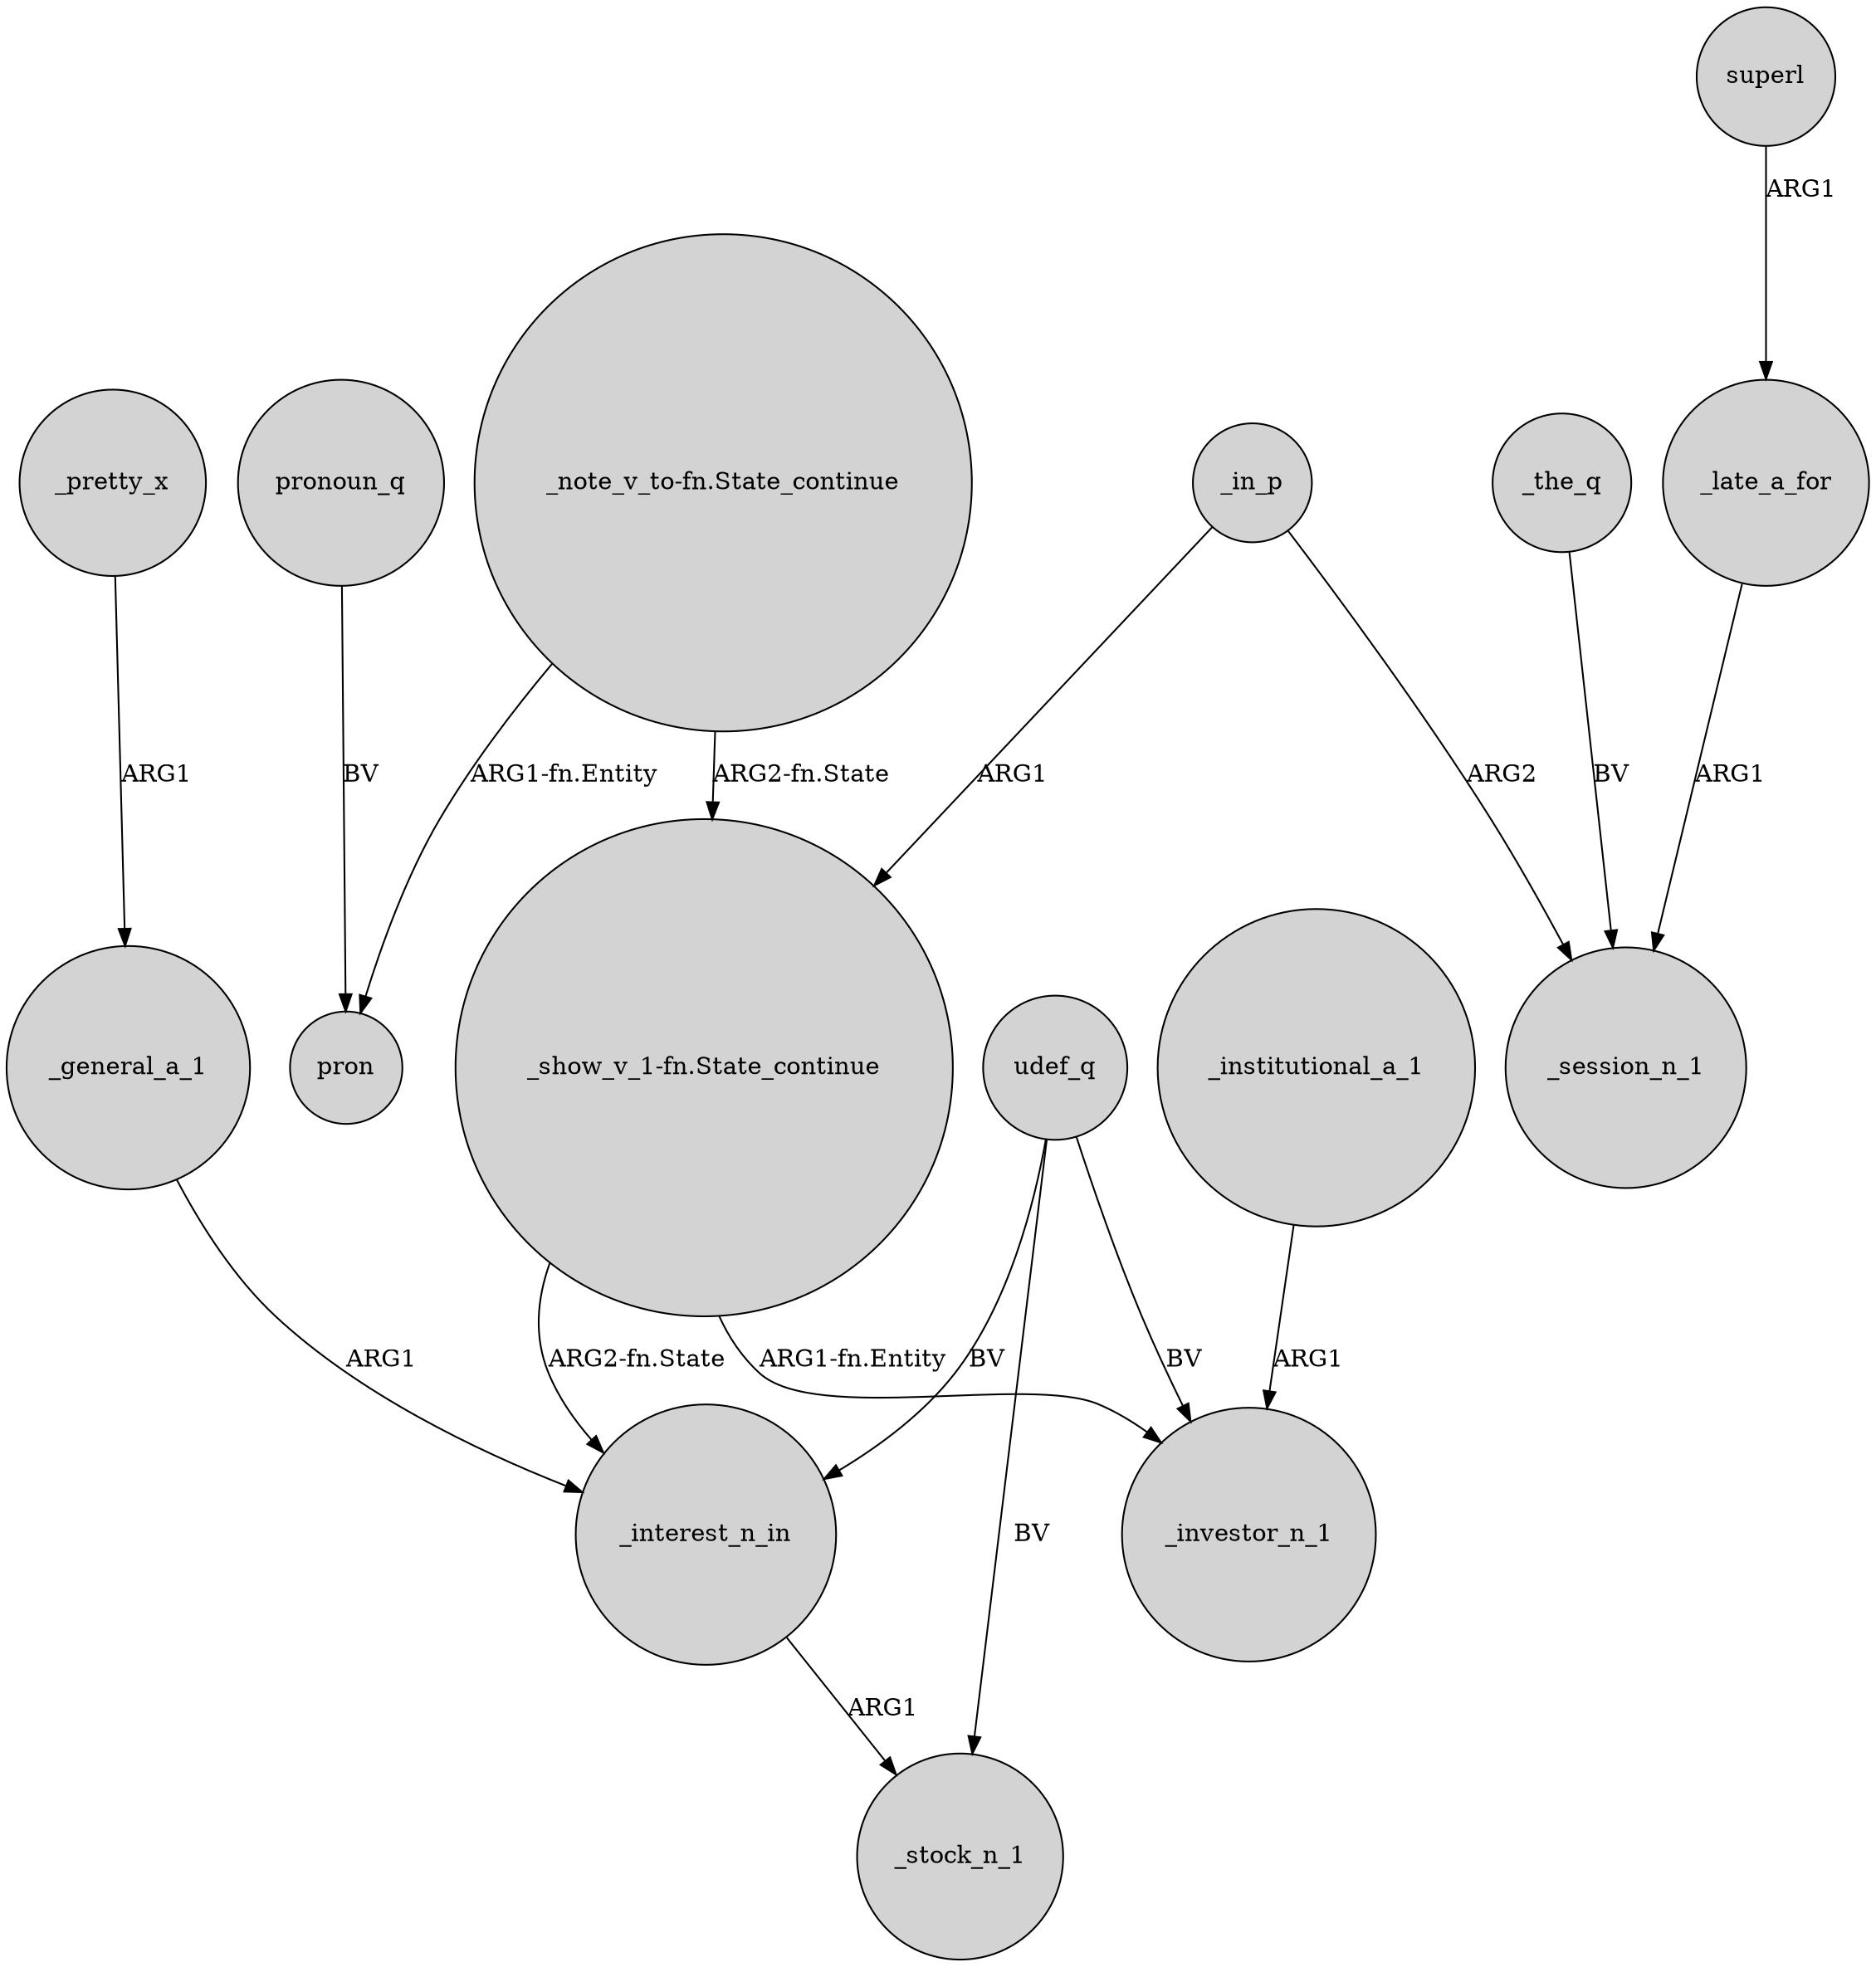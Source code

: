 digraph {
	node [shape=circle style=filled]
	"_note_v_to-fn.State_continue" -> "_show_v_1-fn.State_continue" [label="ARG2-fn.State"]
	udef_q -> _interest_n_in [label=BV]
	_interest_n_in -> _stock_n_1 [label=ARG1]
	_pretty_x -> _general_a_1 [label=ARG1]
	_general_a_1 -> _interest_n_in [label=ARG1]
	"_show_v_1-fn.State_continue" -> _interest_n_in [label="ARG2-fn.State"]
	_in_p -> _session_n_1 [label=ARG2]
	udef_q -> _investor_n_1 [label=BV]
	_in_p -> "_show_v_1-fn.State_continue" [label=ARG1]
	_late_a_for -> _session_n_1 [label=ARG1]
	_the_q -> _session_n_1 [label=BV]
	_institutional_a_1 -> _investor_n_1 [label=ARG1]
	pronoun_q -> pron [label=BV]
	"_note_v_to-fn.State_continue" -> pron [label="ARG1-fn.Entity"]
	"_show_v_1-fn.State_continue" -> _investor_n_1 [label="ARG1-fn.Entity"]
	udef_q -> _stock_n_1 [label=BV]
	superl -> _late_a_for [label=ARG1]
}
